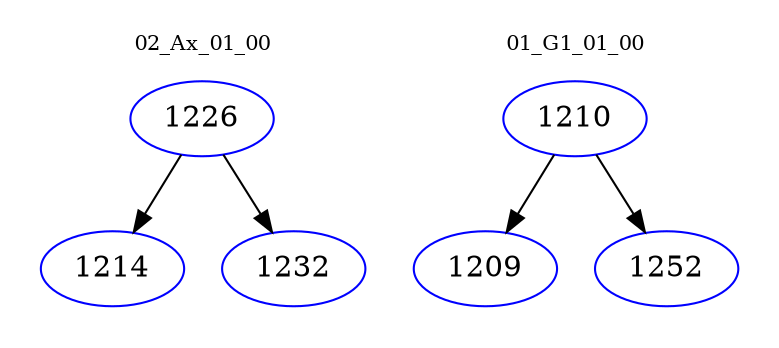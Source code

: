 digraph{
subgraph cluster_0 {
color = white
label = "02_Ax_01_00";
fontsize=10;
T0_1226 [label="1226", color="blue"]
T0_1226 -> T0_1214 [color="black"]
T0_1214 [label="1214", color="blue"]
T0_1226 -> T0_1232 [color="black"]
T0_1232 [label="1232", color="blue"]
}
subgraph cluster_1 {
color = white
label = "01_G1_01_00";
fontsize=10;
T1_1210 [label="1210", color="blue"]
T1_1210 -> T1_1209 [color="black"]
T1_1209 [label="1209", color="blue"]
T1_1210 -> T1_1252 [color="black"]
T1_1252 [label="1252", color="blue"]
}
}
